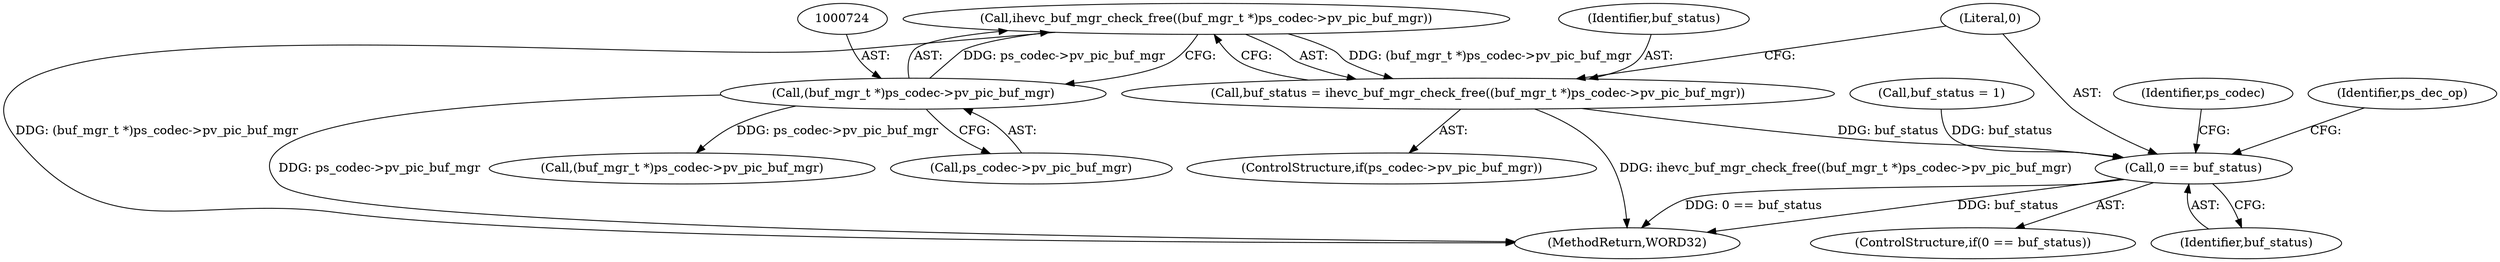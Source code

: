 digraph "0_Android_87fb7909c49e6a4510ba86ace1ffc83459c7e1b9@API" {
"1000722" [label="(Call,ihevc_buf_mgr_check_free((buf_mgr_t *)ps_codec->pv_pic_buf_mgr))"];
"1000723" [label="(Call,(buf_mgr_t *)ps_codec->pv_pic_buf_mgr)"];
"1000720" [label="(Call,buf_status = ihevc_buf_mgr_check_free((buf_mgr_t *)ps_codec->pv_pic_buf_mgr))"];
"1000729" [label="(Call,0 == buf_status)"];
"1000720" [label="(Call,buf_status = ihevc_buf_mgr_check_free((buf_mgr_t *)ps_codec->pv_pic_buf_mgr))"];
"1000735" [label="(Identifier,ps_dec_op)"];
"1000713" [label="(Call,buf_status = 1)"];
"1000730" [label="(Literal,0)"];
"1000716" [label="(ControlStructure,if(ps_codec->pv_pic_buf_mgr))"];
"1000731" [label="(Identifier,buf_status)"];
"1001903" [label="(MethodReturn,WORD32)"];
"1001696" [label="(Call,(buf_mgr_t *)ps_codec->pv_pic_buf_mgr)"];
"1000749" [label="(Identifier,ps_codec)"];
"1000723" [label="(Call,(buf_mgr_t *)ps_codec->pv_pic_buf_mgr)"];
"1000722" [label="(Call,ihevc_buf_mgr_check_free((buf_mgr_t *)ps_codec->pv_pic_buf_mgr))"];
"1000721" [label="(Identifier,buf_status)"];
"1000728" [label="(ControlStructure,if(0 == buf_status))"];
"1000729" [label="(Call,0 == buf_status)"];
"1000725" [label="(Call,ps_codec->pv_pic_buf_mgr)"];
"1000722" -> "1000720"  [label="AST: "];
"1000722" -> "1000723"  [label="CFG: "];
"1000723" -> "1000722"  [label="AST: "];
"1000720" -> "1000722"  [label="CFG: "];
"1000722" -> "1001903"  [label="DDG: (buf_mgr_t *)ps_codec->pv_pic_buf_mgr"];
"1000722" -> "1000720"  [label="DDG: (buf_mgr_t *)ps_codec->pv_pic_buf_mgr"];
"1000723" -> "1000722"  [label="DDG: ps_codec->pv_pic_buf_mgr"];
"1000723" -> "1000725"  [label="CFG: "];
"1000724" -> "1000723"  [label="AST: "];
"1000725" -> "1000723"  [label="AST: "];
"1000723" -> "1001903"  [label="DDG: ps_codec->pv_pic_buf_mgr"];
"1000723" -> "1001696"  [label="DDG: ps_codec->pv_pic_buf_mgr"];
"1000720" -> "1000716"  [label="AST: "];
"1000721" -> "1000720"  [label="AST: "];
"1000730" -> "1000720"  [label="CFG: "];
"1000720" -> "1001903"  [label="DDG: ihevc_buf_mgr_check_free((buf_mgr_t *)ps_codec->pv_pic_buf_mgr)"];
"1000720" -> "1000729"  [label="DDG: buf_status"];
"1000729" -> "1000728"  [label="AST: "];
"1000729" -> "1000731"  [label="CFG: "];
"1000730" -> "1000729"  [label="AST: "];
"1000731" -> "1000729"  [label="AST: "];
"1000735" -> "1000729"  [label="CFG: "];
"1000749" -> "1000729"  [label="CFG: "];
"1000729" -> "1001903"  [label="DDG: 0 == buf_status"];
"1000729" -> "1001903"  [label="DDG: buf_status"];
"1000713" -> "1000729"  [label="DDG: buf_status"];
}
